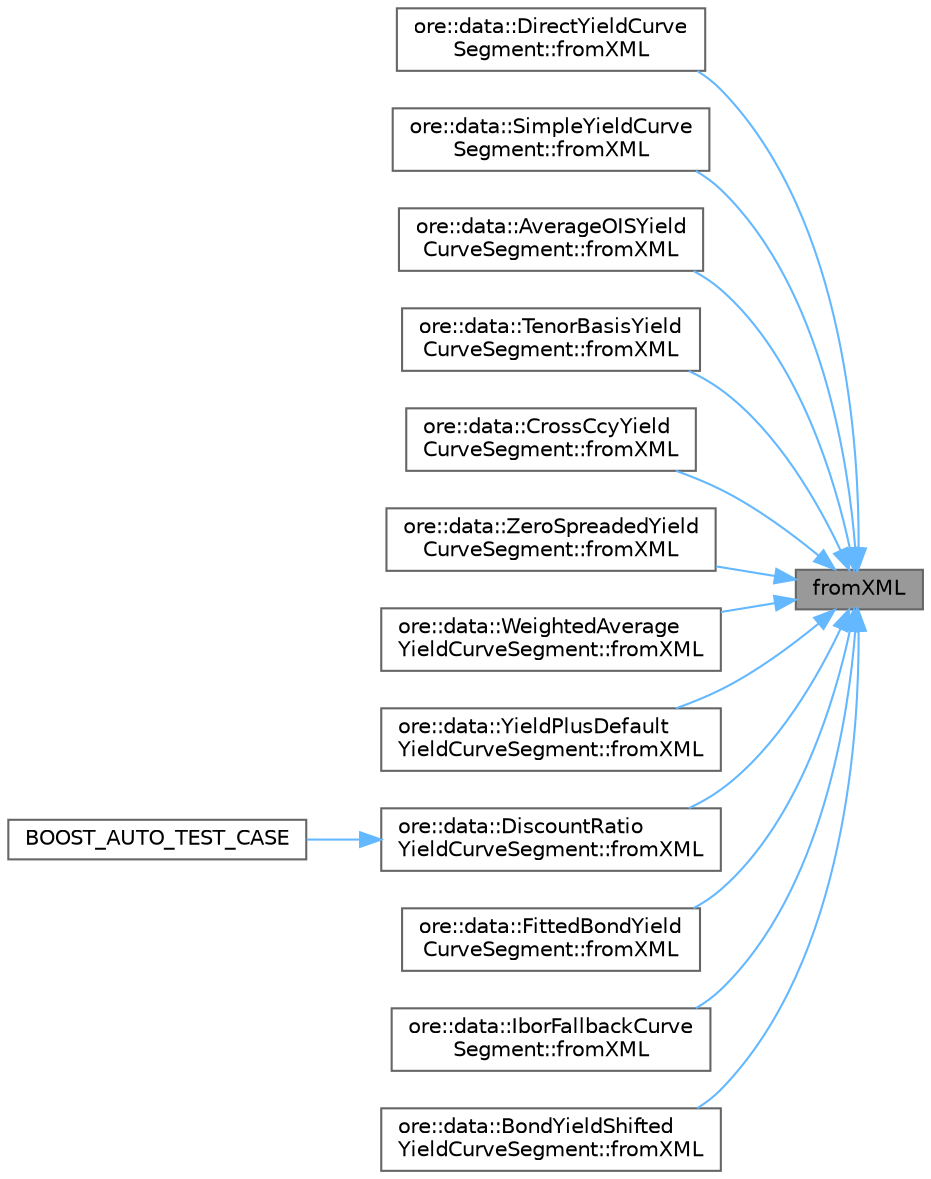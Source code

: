 digraph "fromXML"
{
 // INTERACTIVE_SVG=YES
 // LATEX_PDF_SIZE
  bgcolor="transparent";
  edge [fontname=Helvetica,fontsize=10,labelfontname=Helvetica,labelfontsize=10];
  node [fontname=Helvetica,fontsize=10,shape=box,height=0.2,width=0.4];
  rankdir="RL";
  Node1 [label="fromXML",height=0.2,width=0.4,color="gray40", fillcolor="grey60", style="filled", fontcolor="black",tooltip=" "];
  Node1 -> Node2 [dir="back",color="steelblue1",style="solid"];
  Node2 [label="ore::data::DirectYieldCurve\lSegment::fromXML",height=0.2,width=0.4,color="grey40", fillcolor="white", style="filled",URL="$classore_1_1data_1_1_direct_yield_curve_segment.html#a7741ae0fc924943de5bfe02928262eb7",tooltip=" "];
  Node1 -> Node3 [dir="back",color="steelblue1",style="solid"];
  Node3 [label="ore::data::SimpleYieldCurve\lSegment::fromXML",height=0.2,width=0.4,color="grey40", fillcolor="white", style="filled",URL="$classore_1_1data_1_1_simple_yield_curve_segment.html#a7741ae0fc924943de5bfe02928262eb7",tooltip=" "];
  Node1 -> Node4 [dir="back",color="steelblue1",style="solid"];
  Node4 [label="ore::data::AverageOISYield\lCurveSegment::fromXML",height=0.2,width=0.4,color="grey40", fillcolor="white", style="filled",URL="$classore_1_1data_1_1_average_o_i_s_yield_curve_segment.html#a7741ae0fc924943de5bfe02928262eb7",tooltip=" "];
  Node1 -> Node5 [dir="back",color="steelblue1",style="solid"];
  Node5 [label="ore::data::TenorBasisYield\lCurveSegment::fromXML",height=0.2,width=0.4,color="grey40", fillcolor="white", style="filled",URL="$classore_1_1data_1_1_tenor_basis_yield_curve_segment.html#a7741ae0fc924943de5bfe02928262eb7",tooltip=" "];
  Node1 -> Node6 [dir="back",color="steelblue1",style="solid"];
  Node6 [label="ore::data::CrossCcyYield\lCurveSegment::fromXML",height=0.2,width=0.4,color="grey40", fillcolor="white", style="filled",URL="$classore_1_1data_1_1_cross_ccy_yield_curve_segment.html#a7741ae0fc924943de5bfe02928262eb7",tooltip=" "];
  Node1 -> Node7 [dir="back",color="steelblue1",style="solid"];
  Node7 [label="ore::data::ZeroSpreadedYield\lCurveSegment::fromXML",height=0.2,width=0.4,color="grey40", fillcolor="white", style="filled",URL="$classore_1_1data_1_1_zero_spreaded_yield_curve_segment.html#a7741ae0fc924943de5bfe02928262eb7",tooltip=" "];
  Node1 -> Node8 [dir="back",color="steelblue1",style="solid"];
  Node8 [label="ore::data::WeightedAverage\lYieldCurveSegment::fromXML",height=0.2,width=0.4,color="grey40", fillcolor="white", style="filled",URL="$classore_1_1data_1_1_weighted_average_yield_curve_segment.html#a7741ae0fc924943de5bfe02928262eb7",tooltip=" "];
  Node1 -> Node9 [dir="back",color="steelblue1",style="solid"];
  Node9 [label="ore::data::YieldPlusDefault\lYieldCurveSegment::fromXML",height=0.2,width=0.4,color="grey40", fillcolor="white", style="filled",URL="$classore_1_1data_1_1_yield_plus_default_yield_curve_segment.html#a7741ae0fc924943de5bfe02928262eb7",tooltip=" "];
  Node1 -> Node10 [dir="back",color="steelblue1",style="solid"];
  Node10 [label="ore::data::DiscountRatio\lYieldCurveSegment::fromXML",height=0.2,width=0.4,color="grey40", fillcolor="white", style="filled",URL="$classore_1_1data_1_1_discount_ratio_yield_curve_segment.html#a7741ae0fc924943de5bfe02928262eb7",tooltip=" "];
  Node10 -> Node11 [dir="back",color="steelblue1",style="solid"];
  Node11 [label="BOOST_AUTO_TEST_CASE",height=0.2,width=0.4,color="grey40", fillcolor="white", style="filled",URL="$test_2curveconfig_8cpp.html#ac3d1d49df97d682bf9887e65c4156404",tooltip=" "];
  Node1 -> Node12 [dir="back",color="steelblue1",style="solid"];
  Node12 [label="ore::data::FittedBondYield\lCurveSegment::fromXML",height=0.2,width=0.4,color="grey40", fillcolor="white", style="filled",URL="$classore_1_1data_1_1_fitted_bond_yield_curve_segment.html#a7741ae0fc924943de5bfe02928262eb7",tooltip=" "];
  Node1 -> Node13 [dir="back",color="steelblue1",style="solid"];
  Node13 [label="ore::data::IborFallbackCurve\lSegment::fromXML",height=0.2,width=0.4,color="grey40", fillcolor="white", style="filled",URL="$classore_1_1data_1_1_ibor_fallback_curve_segment.html#a7741ae0fc924943de5bfe02928262eb7",tooltip=" "];
  Node1 -> Node14 [dir="back",color="steelblue1",style="solid"];
  Node14 [label="ore::data::BondYieldShifted\lYieldCurveSegment::fromXML",height=0.2,width=0.4,color="grey40", fillcolor="white", style="filled",URL="$classore_1_1data_1_1_bond_yield_shifted_yield_curve_segment.html#a7741ae0fc924943de5bfe02928262eb7",tooltip=" "];
}
